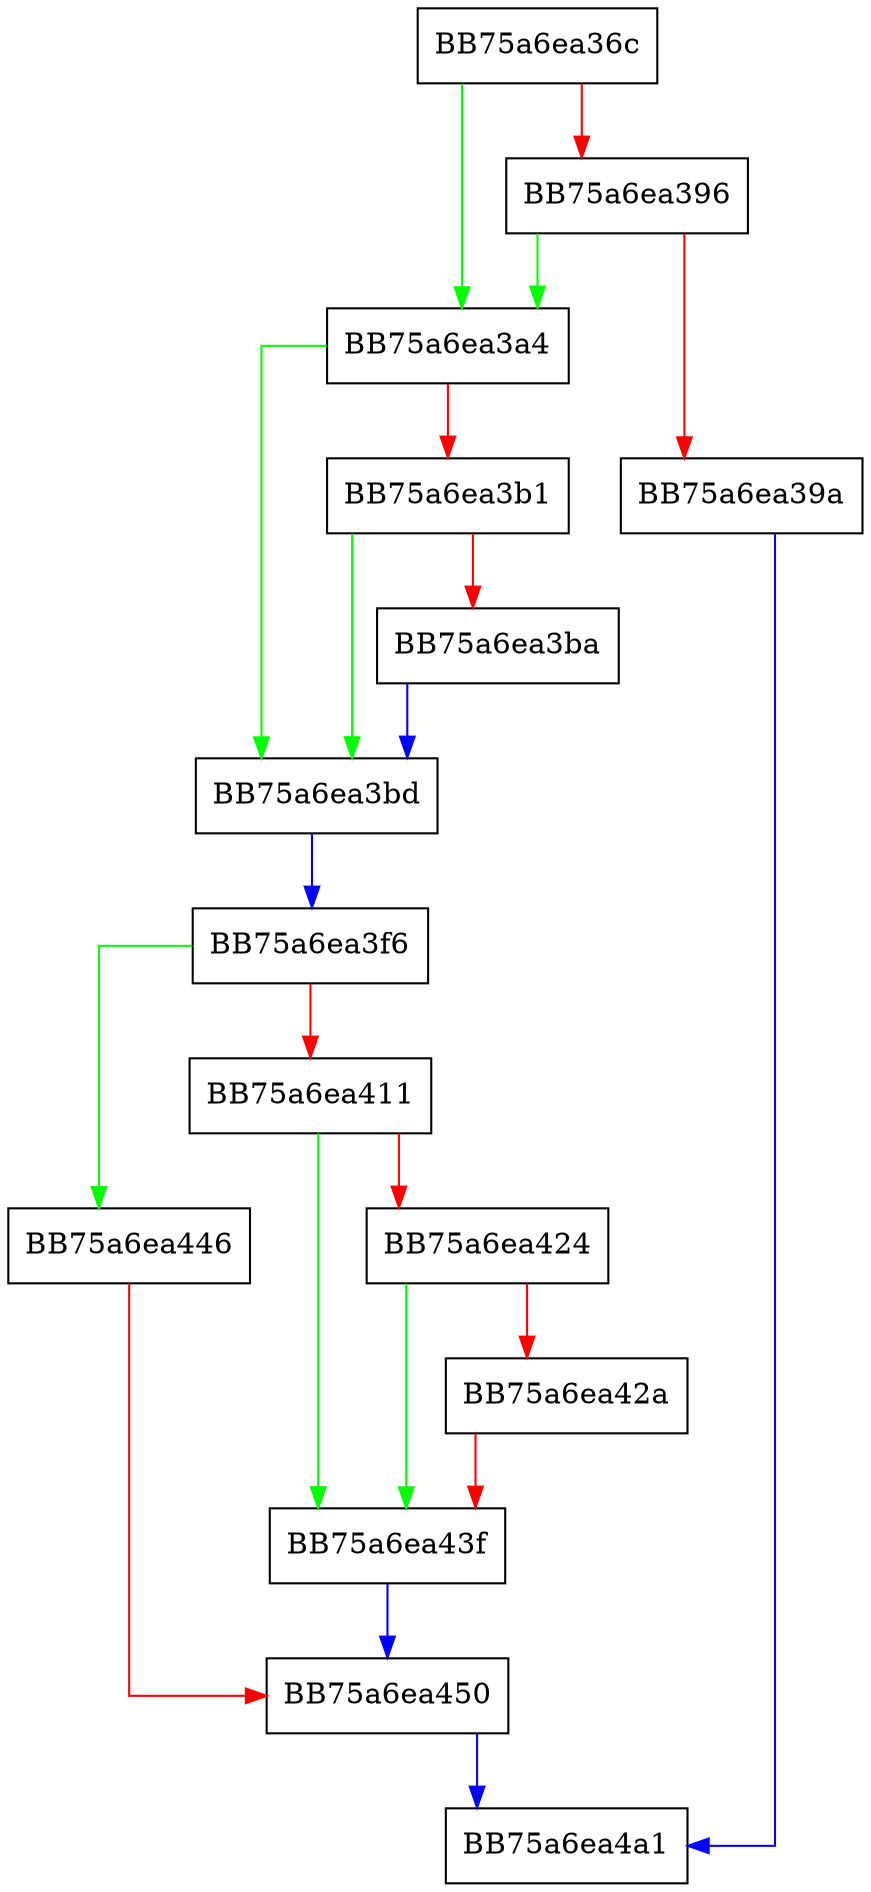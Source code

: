 digraph CreateSignatureQuery {
  node [shape="box"];
  graph [splines=ortho];
  BB75a6ea36c -> BB75a6ea3a4 [color="green"];
  BB75a6ea36c -> BB75a6ea396 [color="red"];
  BB75a6ea396 -> BB75a6ea3a4 [color="green"];
  BB75a6ea396 -> BB75a6ea39a [color="red"];
  BB75a6ea39a -> BB75a6ea4a1 [color="blue"];
  BB75a6ea3a4 -> BB75a6ea3bd [color="green"];
  BB75a6ea3a4 -> BB75a6ea3b1 [color="red"];
  BB75a6ea3b1 -> BB75a6ea3bd [color="green"];
  BB75a6ea3b1 -> BB75a6ea3ba [color="red"];
  BB75a6ea3ba -> BB75a6ea3bd [color="blue"];
  BB75a6ea3bd -> BB75a6ea3f6 [color="blue"];
  BB75a6ea3f6 -> BB75a6ea446 [color="green"];
  BB75a6ea3f6 -> BB75a6ea411 [color="red"];
  BB75a6ea411 -> BB75a6ea43f [color="green"];
  BB75a6ea411 -> BB75a6ea424 [color="red"];
  BB75a6ea424 -> BB75a6ea43f [color="green"];
  BB75a6ea424 -> BB75a6ea42a [color="red"];
  BB75a6ea42a -> BB75a6ea43f [color="red"];
  BB75a6ea43f -> BB75a6ea450 [color="blue"];
  BB75a6ea446 -> BB75a6ea450 [color="red"];
  BB75a6ea450 -> BB75a6ea4a1 [color="blue"];
}